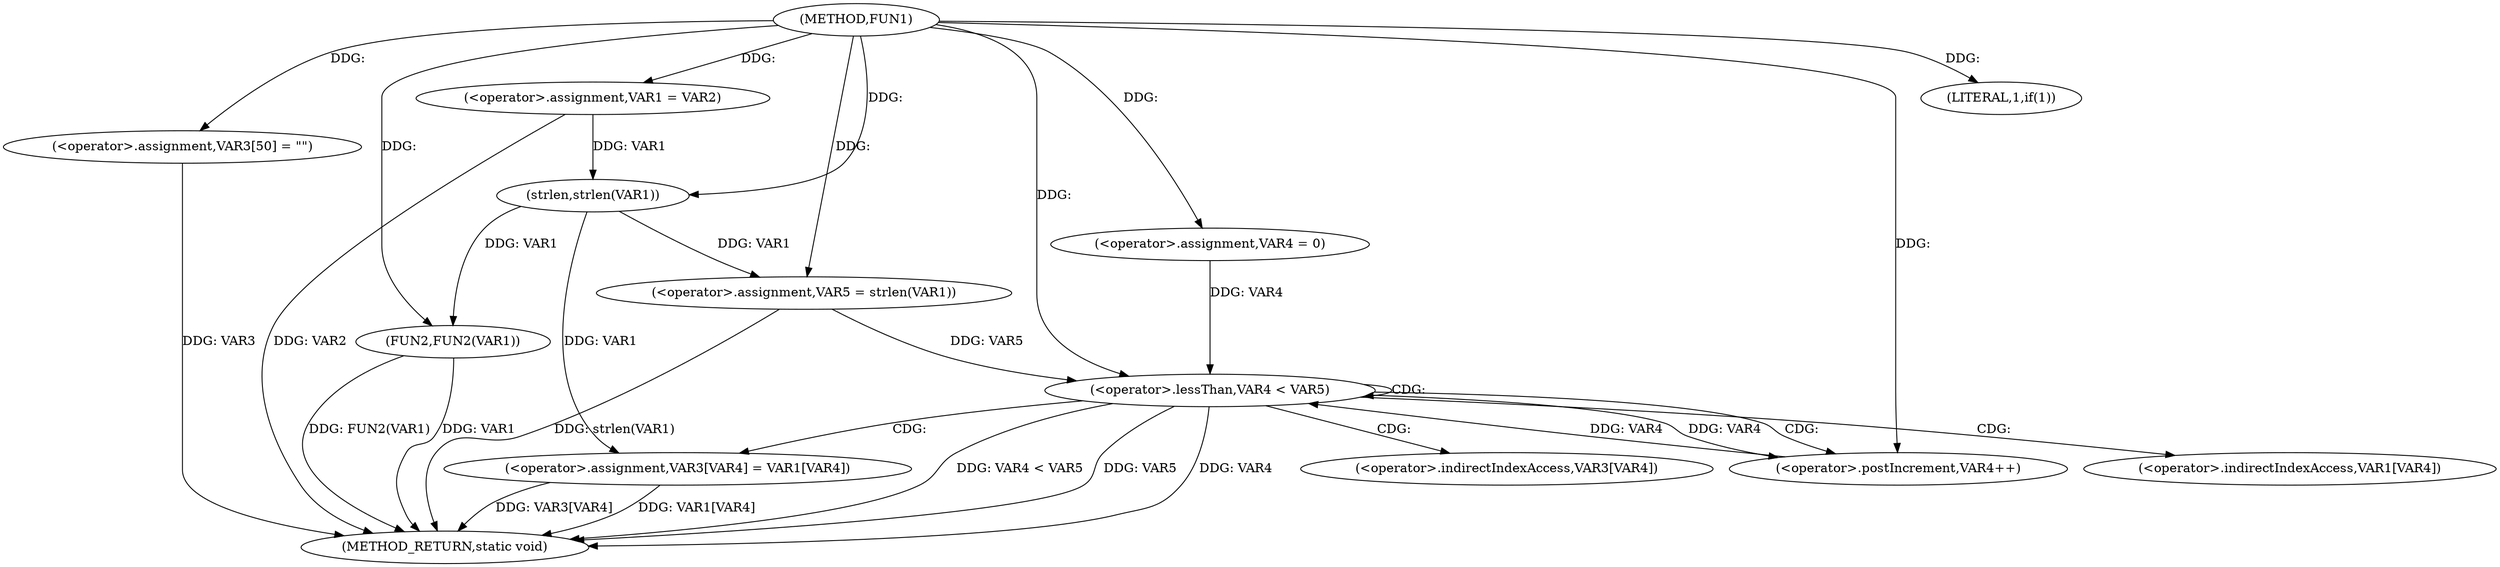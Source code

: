digraph FUN1 {  
"1000100" [label = "(METHOD,FUN1)" ]
"1000140" [label = "(METHOD_RETURN,static void)" ]
"1000104" [label = "(<operator>.assignment,VAR1 = VAR2)" ]
"1000108" [label = "(LITERAL,1,if(1))" ]
"1000112" [label = "(<operator>.assignment,VAR3[50] = \"\")" ]
"1000117" [label = "(<operator>.assignment,VAR5 = strlen(VAR1))" ]
"1000119" [label = "(strlen,strlen(VAR1))" ]
"1000122" [label = "(<operator>.assignment,VAR4 = 0)" ]
"1000125" [label = "(<operator>.lessThan,VAR4 < VAR5)" ]
"1000128" [label = "(<operator>.postIncrement,VAR4++)" ]
"1000131" [label = "(<operator>.assignment,VAR3[VAR4] = VAR1[VAR4])" ]
"1000138" [label = "(FUN2,FUN2(VAR1))" ]
"1000132" [label = "(<operator>.indirectIndexAccess,VAR3[VAR4])" ]
"1000135" [label = "(<operator>.indirectIndexAccess,VAR1[VAR4])" ]
  "1000125" -> "1000140"  [ label = "DDG: VAR4"] 
  "1000125" -> "1000140"  [ label = "DDG: VAR4 < VAR5"] 
  "1000125" -> "1000140"  [ label = "DDG: VAR5"] 
  "1000117" -> "1000140"  [ label = "DDG: strlen(VAR1)"] 
  "1000104" -> "1000140"  [ label = "DDG: VAR2"] 
  "1000131" -> "1000140"  [ label = "DDG: VAR3[VAR4]"] 
  "1000138" -> "1000140"  [ label = "DDG: VAR1"] 
  "1000131" -> "1000140"  [ label = "DDG: VAR1[VAR4]"] 
  "1000112" -> "1000140"  [ label = "DDG: VAR3"] 
  "1000138" -> "1000140"  [ label = "DDG: FUN2(VAR1)"] 
  "1000100" -> "1000104"  [ label = "DDG: "] 
  "1000100" -> "1000108"  [ label = "DDG: "] 
  "1000100" -> "1000112"  [ label = "DDG: "] 
  "1000119" -> "1000117"  [ label = "DDG: VAR1"] 
  "1000100" -> "1000117"  [ label = "DDG: "] 
  "1000104" -> "1000119"  [ label = "DDG: VAR1"] 
  "1000100" -> "1000119"  [ label = "DDG: "] 
  "1000100" -> "1000122"  [ label = "DDG: "] 
  "1000122" -> "1000125"  [ label = "DDG: VAR4"] 
  "1000128" -> "1000125"  [ label = "DDG: VAR4"] 
  "1000100" -> "1000125"  [ label = "DDG: "] 
  "1000117" -> "1000125"  [ label = "DDG: VAR5"] 
  "1000125" -> "1000128"  [ label = "DDG: VAR4"] 
  "1000100" -> "1000128"  [ label = "DDG: "] 
  "1000119" -> "1000131"  [ label = "DDG: VAR1"] 
  "1000119" -> "1000138"  [ label = "DDG: VAR1"] 
  "1000100" -> "1000138"  [ label = "DDG: "] 
  "1000125" -> "1000132"  [ label = "CDG: "] 
  "1000125" -> "1000128"  [ label = "CDG: "] 
  "1000125" -> "1000125"  [ label = "CDG: "] 
  "1000125" -> "1000131"  [ label = "CDG: "] 
  "1000125" -> "1000135"  [ label = "CDG: "] 
}
